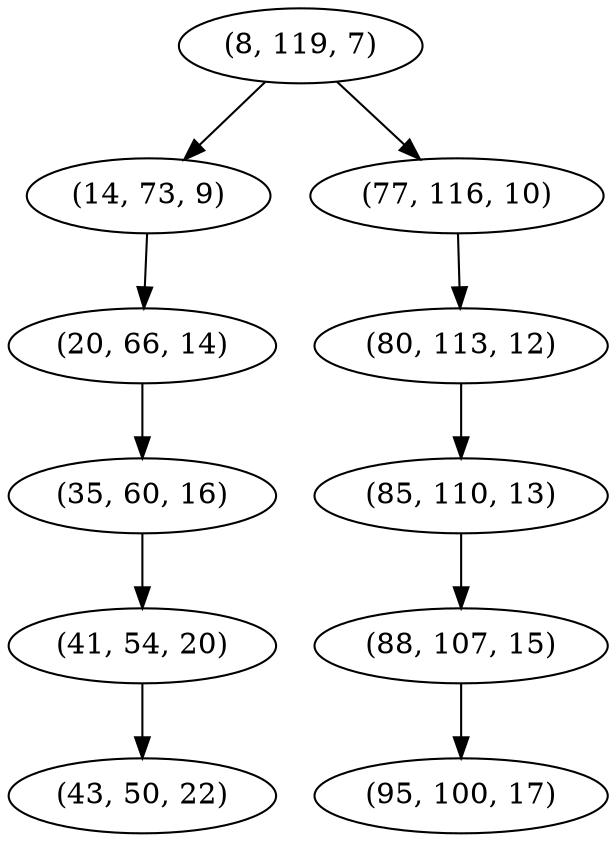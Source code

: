 digraph tree {
    "(8, 119, 7)";
    "(14, 73, 9)";
    "(20, 66, 14)";
    "(35, 60, 16)";
    "(41, 54, 20)";
    "(43, 50, 22)";
    "(77, 116, 10)";
    "(80, 113, 12)";
    "(85, 110, 13)";
    "(88, 107, 15)";
    "(95, 100, 17)";
    "(8, 119, 7)" -> "(14, 73, 9)";
    "(8, 119, 7)" -> "(77, 116, 10)";
    "(14, 73, 9)" -> "(20, 66, 14)";
    "(20, 66, 14)" -> "(35, 60, 16)";
    "(35, 60, 16)" -> "(41, 54, 20)";
    "(41, 54, 20)" -> "(43, 50, 22)";
    "(77, 116, 10)" -> "(80, 113, 12)";
    "(80, 113, 12)" -> "(85, 110, 13)";
    "(85, 110, 13)" -> "(88, 107, 15)";
    "(88, 107, 15)" -> "(95, 100, 17)";
}
